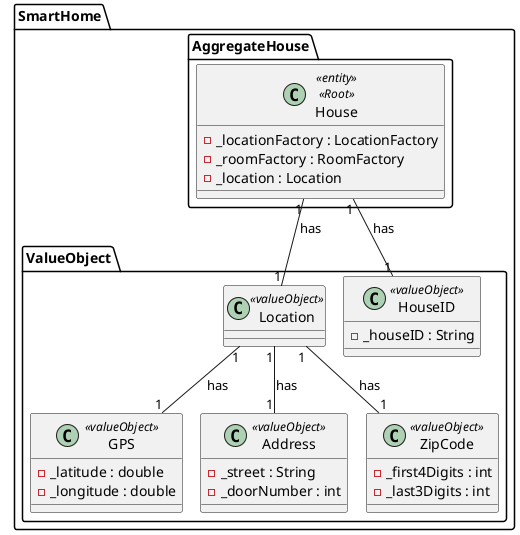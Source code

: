 @startuml
'https://plantuml.com/class-diagram
!pragma layout smetana

package SmartHome.AggregateHouse {

    class House <<entity>> <<Root>> {
    - _locationFactory : LocationFactory
    - _roomFactory : RoomFactory
    - _location : Location
    }
}

package SmartHome.ValueObject{

    class GPS <<valueObject>> {
    - _latitude : double
    - _longitude : double
    }

    class Address <<valueObject>> {
    - _street : String
    - _doorNumber : int
    }

    class Location <<valueObject>> {
    }

    class ZipCode <<valueObject>> {
    - _first4Digits : int
    - _last3Digits : int
    }

    class HouseID <<valueObject>> {
    - _houseID : String
    }
}

House "1" -- "1" Location : has
House "1" -- "1" HouseID : has
Location "1" -- "1" GPS : has
Location "1" -- "1" Address : has
Location "1" -- "1" ZipCode : has

@enduml